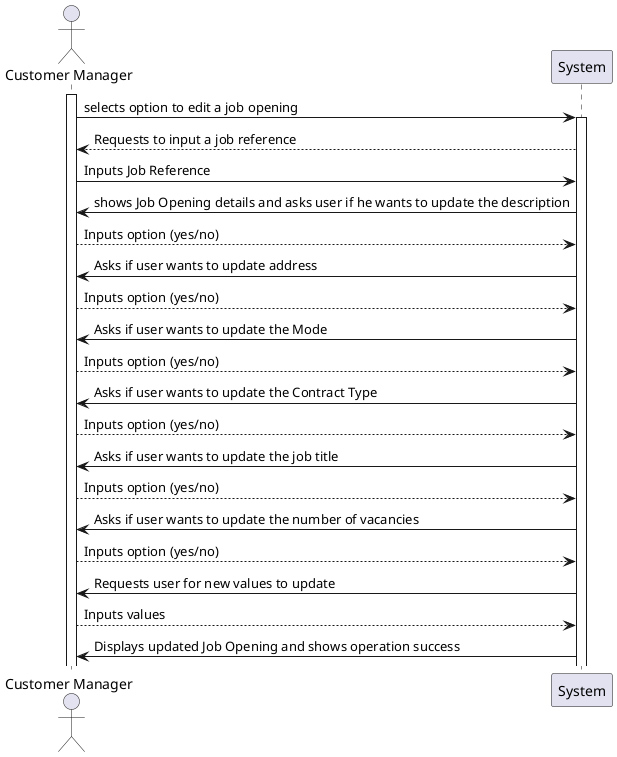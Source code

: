 @startuml

Actor "Customer Manager" as U
Participant "System" as S

activate U

U -> S: selects option to edit a job opening
activate S

S --> U : Requests to input a job reference
U -> S : Inputs Job Reference
S -> U : shows Job Opening details and asks user if he wants to update the description
U --> S : Inputs option (yes/no)
S -> U : Asks if user wants to update address
U --> S : Inputs option (yes/no)
S -> U: Asks if user wants to update the Mode
U --> S : Inputs option (yes/no)
S -> U : Asks if user wants to update the Contract Type
U --> S : Inputs option (yes/no)
S -> U: Asks if user wants to update the job title
U --> S : Inputs option (yes/no)
S -> U: Asks if user wants to update the number of vacancies
U --> S: Inputs option (yes/no)
S -> U: Requests user for new values to update
U --> S: Inputs values
S -> U : Displays updated Job Opening and shows operation success

@enduml